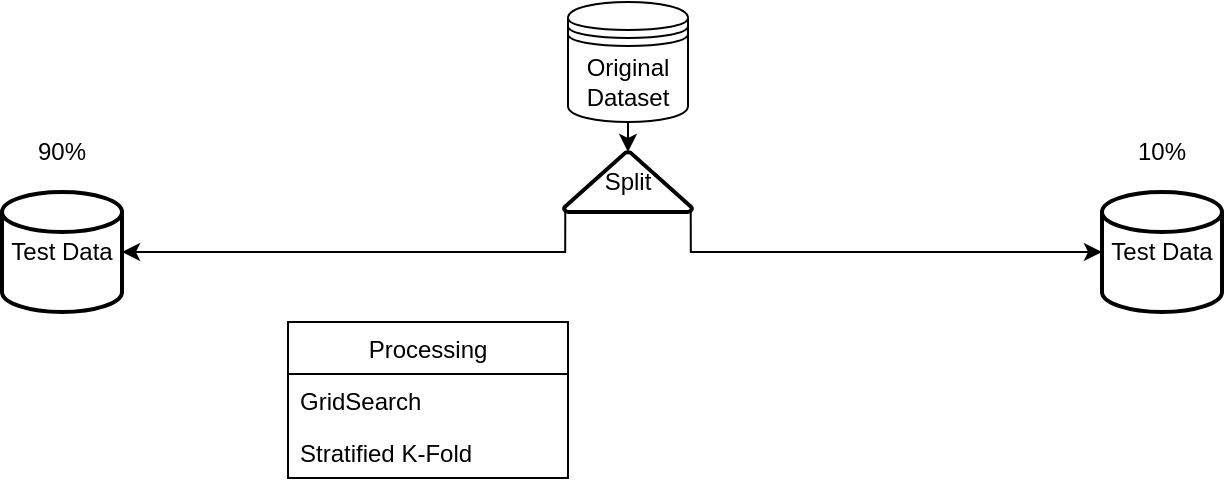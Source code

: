 <mxfile version="12.2.7" type="github" pages="1">
  <diagram id="qlgWNqFtU4AdkV38hqP_" name="Page-1">
    <mxGraphModel dx="1038" dy="530" grid="1" gridSize="10" guides="1" tooltips="1" connect="1" arrows="1" fold="1" page="1" pageScale="1" pageWidth="827" pageHeight="1169" math="0" shadow="0">
      <root>
        <mxCell id="0"/>
        <mxCell id="1" parent="0"/>
        <mxCell id="rbIMyvDDi7pRiOzDhfWn-3" style="edgeStyle=orthogonalEdgeStyle;rounded=0;orthogonalLoop=1;jettySize=auto;html=1;exitX=0.99;exitY=0.97;exitDx=0;exitDy=0;entryX=0;entryY=0.5;entryDx=0;entryDy=0;entryPerimeter=0;exitPerimeter=0;" parent="1" source="rbIMyvDDi7pRiOzDhfWn-4" target="rbIMyvDDi7pRiOzDhfWn-2" edge="1">
          <mxGeometry relative="1" as="geometry"/>
        </mxCell>
        <mxCell id="rbIMyvDDi7pRiOzDhfWn-8" style="edgeStyle=orthogonalEdgeStyle;rounded=0;orthogonalLoop=1;jettySize=auto;html=1;exitX=0.5;exitY=1;exitDx=0;exitDy=0;entryX=0.5;entryY=0;entryDx=0;entryDy=0;entryPerimeter=0;" parent="1" source="rbIMyvDDi7pRiOzDhfWn-1" target="rbIMyvDDi7pRiOzDhfWn-4" edge="1">
          <mxGeometry relative="1" as="geometry"/>
        </mxCell>
        <mxCell id="rbIMyvDDi7pRiOzDhfWn-1" value="Original&lt;br&gt;Dataset" style="shape=datastore;whiteSpace=wrap;html=1;" parent="1" vertex="1">
          <mxGeometry x="383" width="60" height="60" as="geometry"/>
        </mxCell>
        <mxCell id="rbIMyvDDi7pRiOzDhfWn-2" value="Test Data" style="strokeWidth=2;html=1;shape=mxgraph.flowchart.database;whiteSpace=wrap;" parent="1" vertex="1">
          <mxGeometry x="650" y="95" width="60" height="60" as="geometry"/>
        </mxCell>
        <mxCell id="rbIMyvDDi7pRiOzDhfWn-6" value="Test Data" style="strokeWidth=2;html=1;shape=mxgraph.flowchart.database;whiteSpace=wrap;" parent="1" vertex="1">
          <mxGeometry x="100" y="95" width="60" height="60" as="geometry"/>
        </mxCell>
        <mxCell id="rbIMyvDDi7pRiOzDhfWn-9" style="edgeStyle=orthogonalEdgeStyle;rounded=0;orthogonalLoop=1;jettySize=auto;html=1;exitX=0.01;exitY=0.97;exitDx=0;exitDy=0;exitPerimeter=0;entryX=1;entryY=0.5;entryDx=0;entryDy=0;entryPerimeter=0;" parent="1" source="rbIMyvDDi7pRiOzDhfWn-4" target="rbIMyvDDi7pRiOzDhfWn-6" edge="1">
          <mxGeometry relative="1" as="geometry"/>
        </mxCell>
        <mxCell id="rbIMyvDDi7pRiOzDhfWn-4" value="Split" style="strokeWidth=2;html=1;shape=mxgraph.flowchart.extract_or_measurement;whiteSpace=wrap;" parent="1" vertex="1">
          <mxGeometry x="381" y="75" width="64" height="30" as="geometry"/>
        </mxCell>
        <mxCell id="1wPFqD5n5sm0QK-HgqWg-1" value="90%" style="text;html=1;strokeColor=none;fillColor=none;align=center;verticalAlign=middle;whiteSpace=wrap;rounded=0;" vertex="1" parent="1">
          <mxGeometry x="110" y="65" width="40" height="20" as="geometry"/>
        </mxCell>
        <mxCell id="1wPFqD5n5sm0QK-HgqWg-2" value="10%" style="text;html=1;strokeColor=none;fillColor=none;align=center;verticalAlign=middle;whiteSpace=wrap;rounded=0;" vertex="1" parent="1">
          <mxGeometry x="660" y="65" width="40" height="20" as="geometry"/>
        </mxCell>
        <mxCell id="1wPFqD5n5sm0QK-HgqWg-5" value="Processing" style="swimlane;fontStyle=0;childLayout=stackLayout;horizontal=1;startSize=26;fillColor=none;horizontalStack=0;resizeParent=1;resizeParentMax=0;resizeLast=0;collapsible=1;marginBottom=0;" vertex="1" parent="1">
          <mxGeometry x="243" y="160" width="140" height="78" as="geometry">
            <mxRectangle x="273" y="230" width="90" height="26" as="alternateBounds"/>
          </mxGeometry>
        </mxCell>
        <mxCell id="1wPFqD5n5sm0QK-HgqWg-6" value="GridSearch" style="text;strokeColor=none;fillColor=none;align=left;verticalAlign=top;spacingLeft=4;spacingRight=4;overflow=hidden;rotatable=0;points=[[0,0.5],[1,0.5]];portConstraint=eastwest;" vertex="1" parent="1wPFqD5n5sm0QK-HgqWg-5">
          <mxGeometry y="26" width="140" height="26" as="geometry"/>
        </mxCell>
        <mxCell id="1wPFqD5n5sm0QK-HgqWg-7" value="Stratified K-Fold" style="text;strokeColor=none;fillColor=none;align=left;verticalAlign=top;spacingLeft=4;spacingRight=4;overflow=hidden;rotatable=0;points=[[0,0.5],[1,0.5]];portConstraint=eastwest;" vertex="1" parent="1wPFqD5n5sm0QK-HgqWg-5">
          <mxGeometry y="52" width="140" height="26" as="geometry"/>
        </mxCell>
      </root>
    </mxGraphModel>
  </diagram>
</mxfile>
